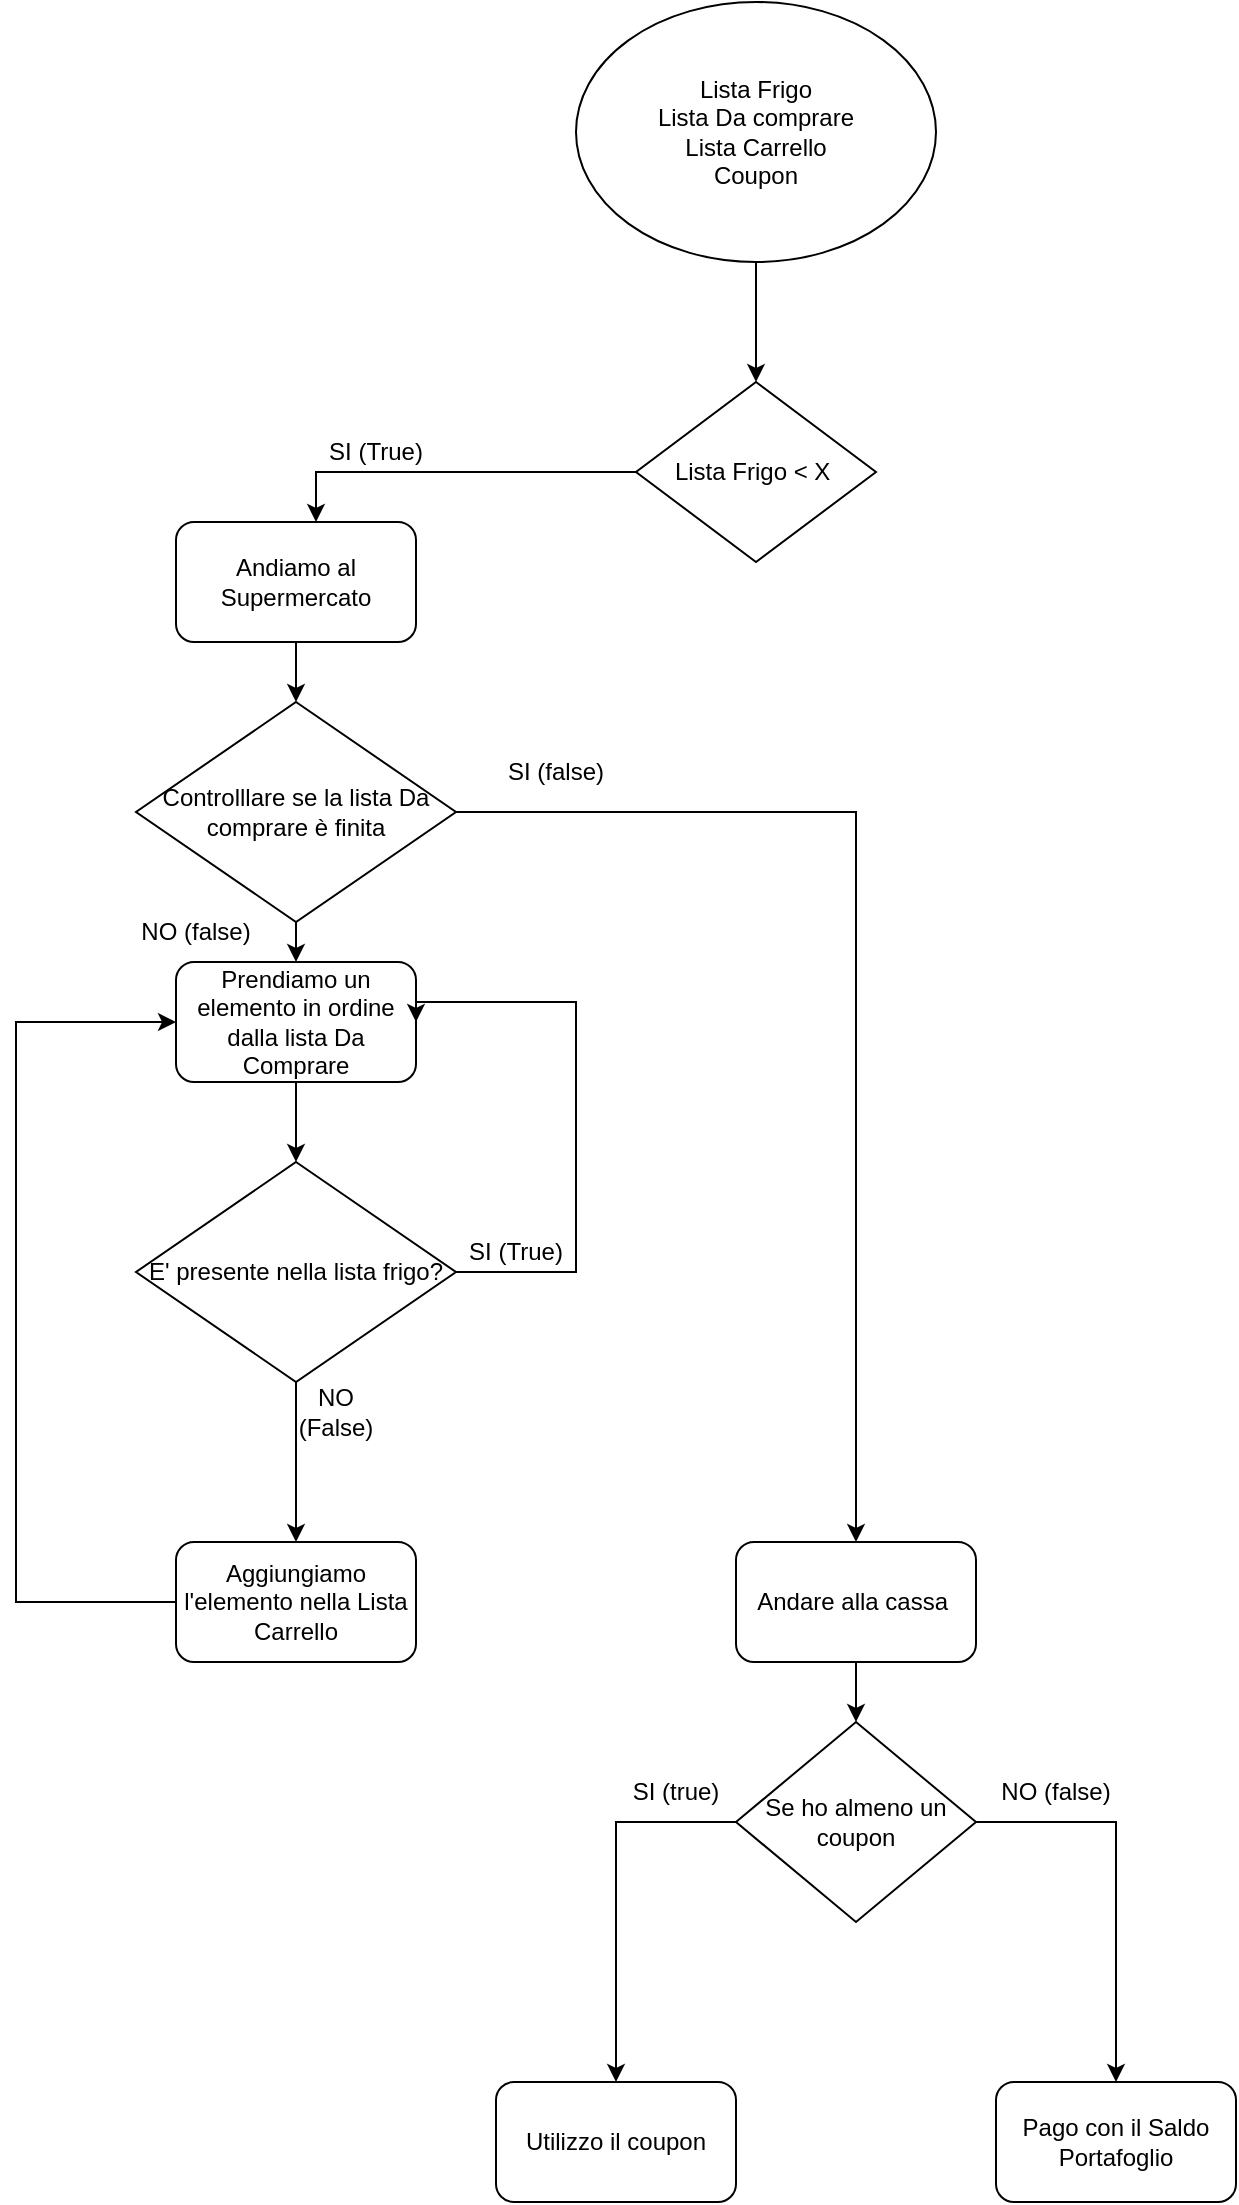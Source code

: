 <mxfile version="20.4.0" type="device"><diagram id="C5RBs43oDa-KdzZeNtuy" name="Page-1"><mxGraphModel dx="2562" dy="953" grid="1" gridSize="10" guides="1" tooltips="1" connect="1" arrows="1" fold="1" page="1" pageScale="1" pageWidth="827" pageHeight="1169" math="0" shadow="0"><root><mxCell id="WIyWlLk6GJQsqaUBKTNV-0"/><mxCell id="WIyWlLk6GJQsqaUBKTNV-1" parent="WIyWlLk6GJQsqaUBKTNV-0"/><mxCell id="ShVlLa9GtOhsWOV8szY7-2" style="edgeStyle=orthogonalEdgeStyle;rounded=0;orthogonalLoop=1;jettySize=auto;html=1;exitX=0.5;exitY=1;exitDx=0;exitDy=0;entryX=0.5;entryY=0;entryDx=0;entryDy=0;" edge="1" parent="WIyWlLk6GJQsqaUBKTNV-1" source="ShVlLa9GtOhsWOV8szY7-0" target="ShVlLa9GtOhsWOV8szY7-1"><mxGeometry relative="1" as="geometry"/></mxCell><mxCell id="ShVlLa9GtOhsWOV8szY7-0" value="Lista Frigo&lt;br&gt;Lista Da comprare&lt;br&gt;Lista Carrello&lt;br&gt;Coupon" style="ellipse;whiteSpace=wrap;html=1;" vertex="1" parent="WIyWlLk6GJQsqaUBKTNV-1"><mxGeometry x="280" y="20" width="180" height="130" as="geometry"/></mxCell><mxCell id="ShVlLa9GtOhsWOV8szY7-4" style="edgeStyle=orthogonalEdgeStyle;rounded=0;orthogonalLoop=1;jettySize=auto;html=1;exitX=0;exitY=0.5;exitDx=0;exitDy=0;" edge="1" parent="WIyWlLk6GJQsqaUBKTNV-1" source="ShVlLa9GtOhsWOV8szY7-1" target="ShVlLa9GtOhsWOV8szY7-3"><mxGeometry relative="1" as="geometry"><Array as="points"><mxPoint x="150" y="255"/></Array></mxGeometry></mxCell><mxCell id="ShVlLa9GtOhsWOV8szY7-1" value="Lista Frigo &amp;lt; X&amp;nbsp;" style="rhombus;whiteSpace=wrap;html=1;" vertex="1" parent="WIyWlLk6GJQsqaUBKTNV-1"><mxGeometry x="310" y="210" width="120" height="90" as="geometry"/></mxCell><mxCell id="ShVlLa9GtOhsWOV8szY7-20" style="edgeStyle=orthogonalEdgeStyle;rounded=0;orthogonalLoop=1;jettySize=auto;html=1;exitX=0.5;exitY=1;exitDx=0;exitDy=0;entryX=0.5;entryY=0;entryDx=0;entryDy=0;" edge="1" parent="WIyWlLk6GJQsqaUBKTNV-1" source="ShVlLa9GtOhsWOV8szY7-3" target="ShVlLa9GtOhsWOV8szY7-19"><mxGeometry relative="1" as="geometry"/></mxCell><mxCell id="ShVlLa9GtOhsWOV8szY7-3" value="Andiamo al Supermercato" style="rounded=1;whiteSpace=wrap;html=1;" vertex="1" parent="WIyWlLk6GJQsqaUBKTNV-1"><mxGeometry x="80" y="280" width="120" height="60" as="geometry"/></mxCell><mxCell id="ShVlLa9GtOhsWOV8szY7-5" value="SI (True)" style="text;html=1;strokeColor=none;fillColor=none;align=center;verticalAlign=middle;whiteSpace=wrap;rounded=0;" vertex="1" parent="WIyWlLk6GJQsqaUBKTNV-1"><mxGeometry x="150" y="230" width="60" height="30" as="geometry"/></mxCell><mxCell id="ShVlLa9GtOhsWOV8szY7-9" style="edgeStyle=orthogonalEdgeStyle;rounded=0;orthogonalLoop=1;jettySize=auto;html=1;exitX=0.5;exitY=1;exitDx=0;exitDy=0;entryX=0.5;entryY=0;entryDx=0;entryDy=0;" edge="1" parent="WIyWlLk6GJQsqaUBKTNV-1" source="ShVlLa9GtOhsWOV8szY7-6" target="ShVlLa9GtOhsWOV8szY7-8"><mxGeometry relative="1" as="geometry"/></mxCell><mxCell id="ShVlLa9GtOhsWOV8szY7-6" value="Prendiamo un elemento in ordine dalla lista Da Comprare" style="rounded=1;whiteSpace=wrap;html=1;" vertex="1" parent="WIyWlLk6GJQsqaUBKTNV-1"><mxGeometry x="80" y="500" width="120" height="60" as="geometry"/></mxCell><mxCell id="ShVlLa9GtOhsWOV8szY7-11" style="edgeStyle=orthogonalEdgeStyle;rounded=0;orthogonalLoop=1;jettySize=auto;html=1;exitX=1;exitY=0.5;exitDx=0;exitDy=0;entryX=1;entryY=0.5;entryDx=0;entryDy=0;" edge="1" parent="WIyWlLk6GJQsqaUBKTNV-1" source="ShVlLa9GtOhsWOV8szY7-8" target="ShVlLa9GtOhsWOV8szY7-6"><mxGeometry relative="1" as="geometry"><Array as="points"><mxPoint x="280" y="655"/><mxPoint x="280" y="520"/><mxPoint x="200" y="520"/></Array></mxGeometry></mxCell><mxCell id="ShVlLa9GtOhsWOV8szY7-14" style="edgeStyle=orthogonalEdgeStyle;rounded=0;orthogonalLoop=1;jettySize=auto;html=1;exitX=0.5;exitY=1;exitDx=0;exitDy=0;entryX=0.5;entryY=0;entryDx=0;entryDy=0;" edge="1" parent="WIyWlLk6GJQsqaUBKTNV-1" source="ShVlLa9GtOhsWOV8szY7-8" target="ShVlLa9GtOhsWOV8szY7-13"><mxGeometry relative="1" as="geometry"/></mxCell><mxCell id="ShVlLa9GtOhsWOV8szY7-8" value="E' presente nella lista frigo?" style="rhombus;whiteSpace=wrap;html=1;" vertex="1" parent="WIyWlLk6GJQsqaUBKTNV-1"><mxGeometry x="60" y="600" width="160" height="110" as="geometry"/></mxCell><mxCell id="ShVlLa9GtOhsWOV8szY7-12" value="SI (True)" style="text;html=1;strokeColor=none;fillColor=none;align=center;verticalAlign=middle;whiteSpace=wrap;rounded=0;" vertex="1" parent="WIyWlLk6GJQsqaUBKTNV-1"><mxGeometry x="220" y="630" width="60" height="30" as="geometry"/></mxCell><mxCell id="ShVlLa9GtOhsWOV8szY7-17" style="edgeStyle=orthogonalEdgeStyle;rounded=0;orthogonalLoop=1;jettySize=auto;html=1;exitX=0;exitY=0.5;exitDx=0;exitDy=0;entryX=0;entryY=0.5;entryDx=0;entryDy=0;" edge="1" parent="WIyWlLk6GJQsqaUBKTNV-1" source="ShVlLa9GtOhsWOV8szY7-13" target="ShVlLa9GtOhsWOV8szY7-6"><mxGeometry relative="1" as="geometry"><Array as="points"><mxPoint y="820"/><mxPoint y="530"/></Array></mxGeometry></mxCell><mxCell id="ShVlLa9GtOhsWOV8szY7-13" value="Aggiungiamo l'elemento nella Lista Carrello" style="rounded=1;whiteSpace=wrap;html=1;" vertex="1" parent="WIyWlLk6GJQsqaUBKTNV-1"><mxGeometry x="80" y="790" width="120" height="60" as="geometry"/></mxCell><mxCell id="ShVlLa9GtOhsWOV8szY7-15" value="NO (False)" style="text;html=1;strokeColor=none;fillColor=none;align=center;verticalAlign=middle;whiteSpace=wrap;rounded=0;" vertex="1" parent="WIyWlLk6GJQsqaUBKTNV-1"><mxGeometry x="130" y="710" width="60" height="30" as="geometry"/></mxCell><mxCell id="ShVlLa9GtOhsWOV8szY7-21" style="edgeStyle=orthogonalEdgeStyle;rounded=0;orthogonalLoop=1;jettySize=auto;html=1;exitX=0.5;exitY=1;exitDx=0;exitDy=0;entryX=0.5;entryY=0;entryDx=0;entryDy=0;" edge="1" parent="WIyWlLk6GJQsqaUBKTNV-1" source="ShVlLa9GtOhsWOV8szY7-19" target="ShVlLa9GtOhsWOV8szY7-6"><mxGeometry relative="1" as="geometry"/></mxCell><mxCell id="ShVlLa9GtOhsWOV8szY7-24" style="edgeStyle=orthogonalEdgeStyle;rounded=0;orthogonalLoop=1;jettySize=auto;html=1;exitX=1;exitY=0.5;exitDx=0;exitDy=0;" edge="1" parent="WIyWlLk6GJQsqaUBKTNV-1" source="ShVlLa9GtOhsWOV8szY7-19" target="ShVlLa9GtOhsWOV8szY7-23"><mxGeometry relative="1" as="geometry"/></mxCell><mxCell id="ShVlLa9GtOhsWOV8szY7-19" value="Controlllare se la lista Da comprare è finita" style="rhombus;whiteSpace=wrap;html=1;" vertex="1" parent="WIyWlLk6GJQsqaUBKTNV-1"><mxGeometry x="60" y="370" width="160" height="110" as="geometry"/></mxCell><mxCell id="ShVlLa9GtOhsWOV8szY7-22" value="NO (false)" style="text;html=1;strokeColor=none;fillColor=none;align=center;verticalAlign=middle;whiteSpace=wrap;rounded=0;" vertex="1" parent="WIyWlLk6GJQsqaUBKTNV-1"><mxGeometry x="60" y="470" width="60" height="30" as="geometry"/></mxCell><mxCell id="ShVlLa9GtOhsWOV8szY7-27" style="edgeStyle=orthogonalEdgeStyle;rounded=0;orthogonalLoop=1;jettySize=auto;html=1;exitX=0.5;exitY=1;exitDx=0;exitDy=0;entryX=0.5;entryY=0;entryDx=0;entryDy=0;" edge="1" parent="WIyWlLk6GJQsqaUBKTNV-1" source="ShVlLa9GtOhsWOV8szY7-23" target="ShVlLa9GtOhsWOV8szY7-25"><mxGeometry relative="1" as="geometry"/></mxCell><mxCell id="ShVlLa9GtOhsWOV8szY7-23" value="Andare alla cassa&amp;nbsp;" style="rounded=1;whiteSpace=wrap;html=1;" vertex="1" parent="WIyWlLk6GJQsqaUBKTNV-1"><mxGeometry x="360" y="790" width="120" height="60" as="geometry"/></mxCell><mxCell id="ShVlLa9GtOhsWOV8szY7-28" style="edgeStyle=orthogonalEdgeStyle;rounded=0;orthogonalLoop=1;jettySize=auto;html=1;exitX=0;exitY=0.5;exitDx=0;exitDy=0;" edge="1" parent="WIyWlLk6GJQsqaUBKTNV-1" source="ShVlLa9GtOhsWOV8szY7-25" target="ShVlLa9GtOhsWOV8szY7-26"><mxGeometry relative="1" as="geometry"/></mxCell><mxCell id="ShVlLa9GtOhsWOV8szY7-30" style="edgeStyle=orthogonalEdgeStyle;rounded=0;orthogonalLoop=1;jettySize=auto;html=1;exitX=1;exitY=0.5;exitDx=0;exitDy=0;" edge="1" parent="WIyWlLk6GJQsqaUBKTNV-1" source="ShVlLa9GtOhsWOV8szY7-25" target="ShVlLa9GtOhsWOV8szY7-29"><mxGeometry relative="1" as="geometry"/></mxCell><mxCell id="ShVlLa9GtOhsWOV8szY7-25" value="Se ho almeno un coupon" style="rhombus;whiteSpace=wrap;html=1;" vertex="1" parent="WIyWlLk6GJQsqaUBKTNV-1"><mxGeometry x="360" y="880" width="120" height="100" as="geometry"/></mxCell><mxCell id="ShVlLa9GtOhsWOV8szY7-26" value="Utilizzo il coupon" style="rounded=1;whiteSpace=wrap;html=1;" vertex="1" parent="WIyWlLk6GJQsqaUBKTNV-1"><mxGeometry x="240" y="1060" width="120" height="60" as="geometry"/></mxCell><mxCell id="ShVlLa9GtOhsWOV8szY7-29" value="Pago con il Saldo Portafoglio" style="rounded=1;whiteSpace=wrap;html=1;" vertex="1" parent="WIyWlLk6GJQsqaUBKTNV-1"><mxGeometry x="490" y="1060" width="120" height="60" as="geometry"/></mxCell><mxCell id="ShVlLa9GtOhsWOV8szY7-31" value="SI (true)" style="text;html=1;strokeColor=none;fillColor=none;align=center;verticalAlign=middle;whiteSpace=wrap;rounded=0;" vertex="1" parent="WIyWlLk6GJQsqaUBKTNV-1"><mxGeometry x="300" y="900" width="60" height="30" as="geometry"/></mxCell><mxCell id="ShVlLa9GtOhsWOV8szY7-32" value="NO (false)" style="text;html=1;strokeColor=none;fillColor=none;align=center;verticalAlign=middle;whiteSpace=wrap;rounded=0;" vertex="1" parent="WIyWlLk6GJQsqaUBKTNV-1"><mxGeometry x="490" y="900" width="60" height="30" as="geometry"/></mxCell><mxCell id="ShVlLa9GtOhsWOV8szY7-34" value="SI (false)" style="text;html=1;strokeColor=none;fillColor=none;align=center;verticalAlign=middle;whiteSpace=wrap;rounded=0;" vertex="1" parent="WIyWlLk6GJQsqaUBKTNV-1"><mxGeometry x="240" y="390" width="60" height="30" as="geometry"/></mxCell></root></mxGraphModel></diagram></mxfile>